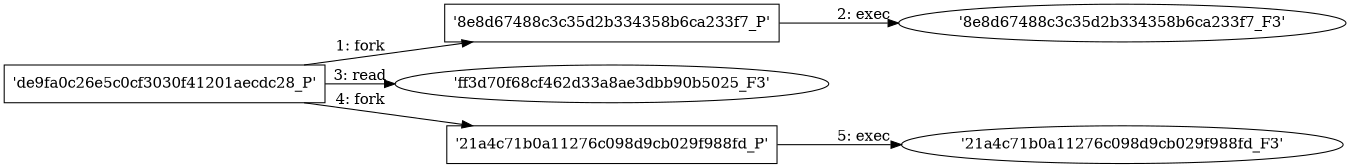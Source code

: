 digraph "D:\Learning\Paper\apt\基于CTI的攻击预警\Dataset\攻击图\ASGfromALLCTI\Vulnerability Spotlight Information disclosure vulnerability in the Linux Kernel.dot" {
rankdir="LR"
size="9"
fixedsize="false"
splines="true"
nodesep=0.3
ranksep=0
fontsize=10
overlap="scalexy"
engine= "neato"
	"'de9fa0c26e5c0cf3030f41201aecdc28_P'" [node_type=Process shape=box]
	"'8e8d67488c3c35d2b334358b6ca233f7_P'" [node_type=Process shape=box]
	"'de9fa0c26e5c0cf3030f41201aecdc28_P'" -> "'8e8d67488c3c35d2b334358b6ca233f7_P'" [label="1: fork"]
	"'8e8d67488c3c35d2b334358b6ca233f7_P'" [node_type=Process shape=box]
	"'8e8d67488c3c35d2b334358b6ca233f7_F3'" [node_type=File shape=ellipse]
	"'8e8d67488c3c35d2b334358b6ca233f7_P'" -> "'8e8d67488c3c35d2b334358b6ca233f7_F3'" [label="2: exec"]
	"'ff3d70f68cf462d33a8ae3dbb90b5025_F3'" [node_type=file shape=ellipse]
	"'de9fa0c26e5c0cf3030f41201aecdc28_P'" [node_type=Process shape=box]
	"'de9fa0c26e5c0cf3030f41201aecdc28_P'" -> "'ff3d70f68cf462d33a8ae3dbb90b5025_F3'" [label="3: read"]
	"'de9fa0c26e5c0cf3030f41201aecdc28_P'" [node_type=Process shape=box]
	"'21a4c71b0a11276c098d9cb029f988fd_P'" [node_type=Process shape=box]
	"'de9fa0c26e5c0cf3030f41201aecdc28_P'" -> "'21a4c71b0a11276c098d9cb029f988fd_P'" [label="4: fork"]
	"'21a4c71b0a11276c098d9cb029f988fd_P'" [node_type=Process shape=box]
	"'21a4c71b0a11276c098d9cb029f988fd_F3'" [node_type=File shape=ellipse]
	"'21a4c71b0a11276c098d9cb029f988fd_P'" -> "'21a4c71b0a11276c098d9cb029f988fd_F3'" [label="5: exec"]
}
